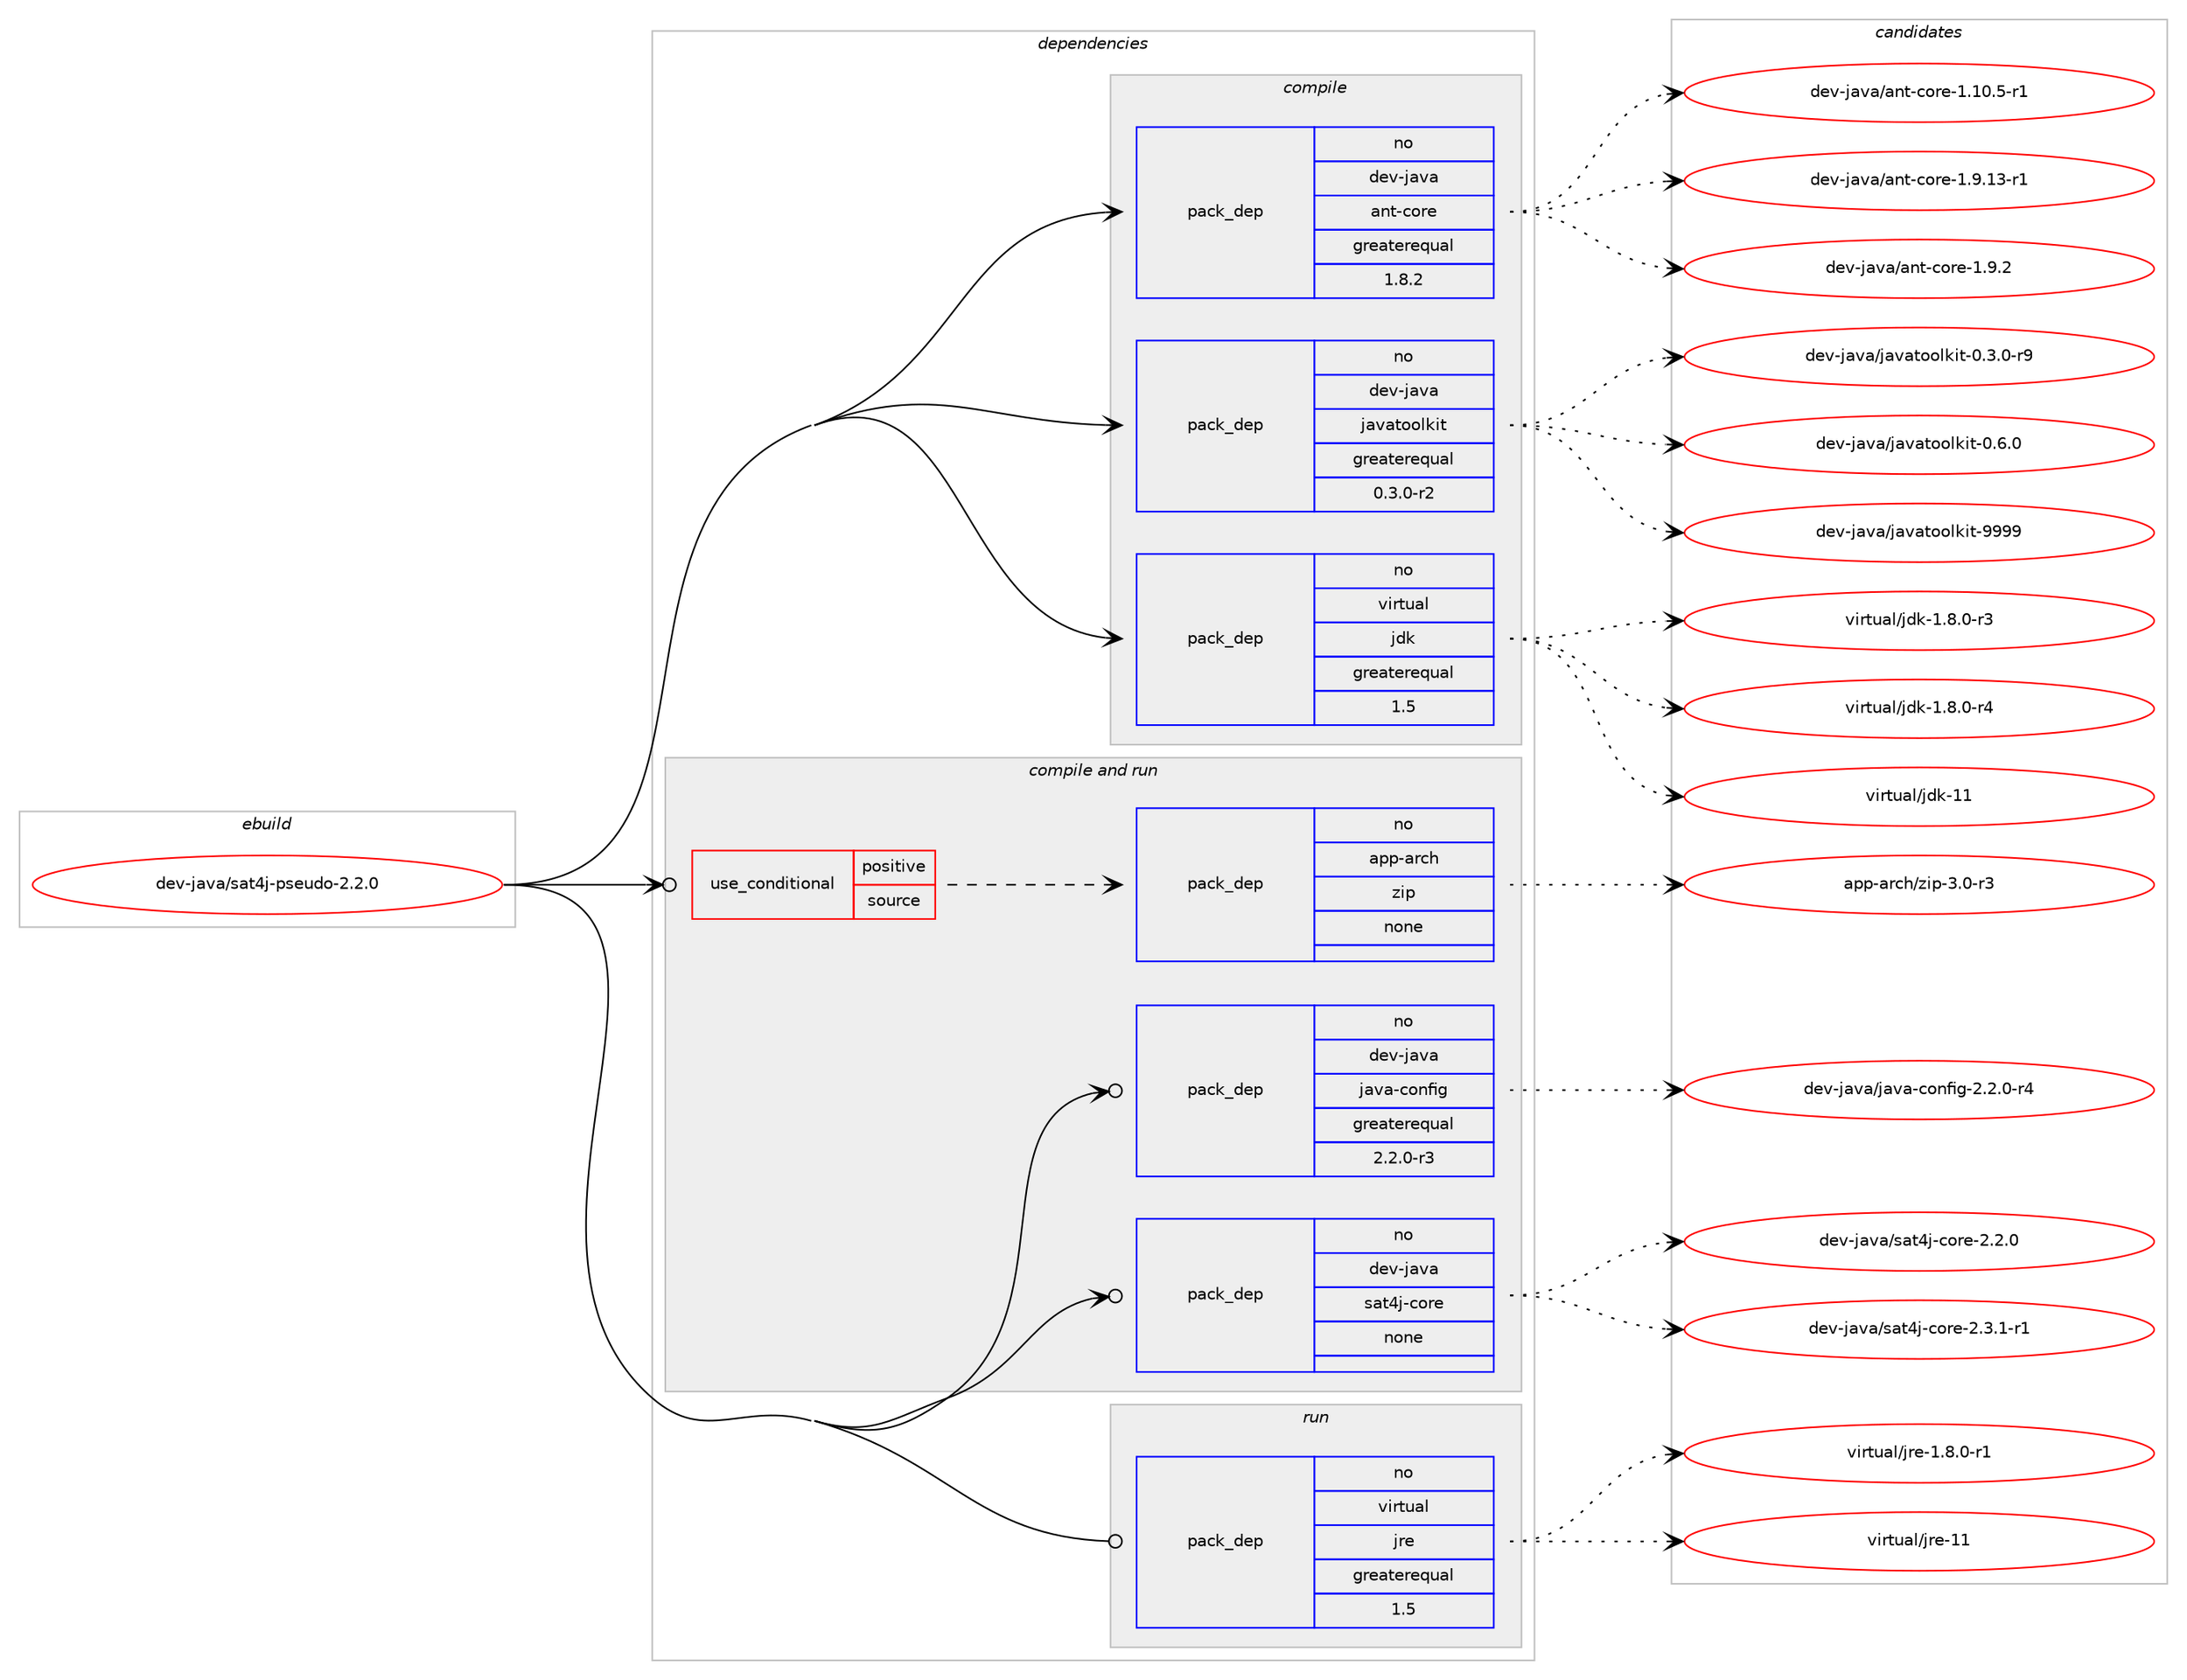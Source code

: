 digraph prolog {

# *************
# Graph options
# *************

newrank=true;
concentrate=true;
compound=true;
graph [rankdir=LR,fontname=Helvetica,fontsize=10,ranksep=1.5];#, ranksep=2.5, nodesep=0.2];
edge  [arrowhead=vee];
node  [fontname=Helvetica,fontsize=10];

# **********
# The ebuild
# **********

subgraph cluster_leftcol {
color=gray;
rank=same;
label=<<i>ebuild</i>>;
id [label="dev-java/sat4j-pseudo-2.2.0", color=red, width=4, href="../dev-java/sat4j-pseudo-2.2.0.svg"];
}

# ****************
# The dependencies
# ****************

subgraph cluster_midcol {
color=gray;
label=<<i>dependencies</i>>;
subgraph cluster_compile {
fillcolor="#eeeeee";
style=filled;
label=<<i>compile</i>>;
subgraph pack971036 {
dependency1356735 [label=<<TABLE BORDER="0" CELLBORDER="1" CELLSPACING="0" CELLPADDING="4" WIDTH="220"><TR><TD ROWSPAN="6" CELLPADDING="30">pack_dep</TD></TR><TR><TD WIDTH="110">no</TD></TR><TR><TD>dev-java</TD></TR><TR><TD>ant-core</TD></TR><TR><TD>greaterequal</TD></TR><TR><TD>1.8.2</TD></TR></TABLE>>, shape=none, color=blue];
}
id:e -> dependency1356735:w [weight=20,style="solid",arrowhead="vee"];
subgraph pack971037 {
dependency1356736 [label=<<TABLE BORDER="0" CELLBORDER="1" CELLSPACING="0" CELLPADDING="4" WIDTH="220"><TR><TD ROWSPAN="6" CELLPADDING="30">pack_dep</TD></TR><TR><TD WIDTH="110">no</TD></TR><TR><TD>dev-java</TD></TR><TR><TD>javatoolkit</TD></TR><TR><TD>greaterequal</TD></TR><TR><TD>0.3.0-r2</TD></TR></TABLE>>, shape=none, color=blue];
}
id:e -> dependency1356736:w [weight=20,style="solid",arrowhead="vee"];
subgraph pack971038 {
dependency1356737 [label=<<TABLE BORDER="0" CELLBORDER="1" CELLSPACING="0" CELLPADDING="4" WIDTH="220"><TR><TD ROWSPAN="6" CELLPADDING="30">pack_dep</TD></TR><TR><TD WIDTH="110">no</TD></TR><TR><TD>virtual</TD></TR><TR><TD>jdk</TD></TR><TR><TD>greaterequal</TD></TR><TR><TD>1.5</TD></TR></TABLE>>, shape=none, color=blue];
}
id:e -> dependency1356737:w [weight=20,style="solid",arrowhead="vee"];
}
subgraph cluster_compileandrun {
fillcolor="#eeeeee";
style=filled;
label=<<i>compile and run</i>>;
subgraph cond363249 {
dependency1356738 [label=<<TABLE BORDER="0" CELLBORDER="1" CELLSPACING="0" CELLPADDING="4"><TR><TD ROWSPAN="3" CELLPADDING="10">use_conditional</TD></TR><TR><TD>positive</TD></TR><TR><TD>source</TD></TR></TABLE>>, shape=none, color=red];
subgraph pack971039 {
dependency1356739 [label=<<TABLE BORDER="0" CELLBORDER="1" CELLSPACING="0" CELLPADDING="4" WIDTH="220"><TR><TD ROWSPAN="6" CELLPADDING="30">pack_dep</TD></TR><TR><TD WIDTH="110">no</TD></TR><TR><TD>app-arch</TD></TR><TR><TD>zip</TD></TR><TR><TD>none</TD></TR><TR><TD></TD></TR></TABLE>>, shape=none, color=blue];
}
dependency1356738:e -> dependency1356739:w [weight=20,style="dashed",arrowhead="vee"];
}
id:e -> dependency1356738:w [weight=20,style="solid",arrowhead="odotvee"];
subgraph pack971040 {
dependency1356740 [label=<<TABLE BORDER="0" CELLBORDER="1" CELLSPACING="0" CELLPADDING="4" WIDTH="220"><TR><TD ROWSPAN="6" CELLPADDING="30">pack_dep</TD></TR><TR><TD WIDTH="110">no</TD></TR><TR><TD>dev-java</TD></TR><TR><TD>java-config</TD></TR><TR><TD>greaterequal</TD></TR><TR><TD>2.2.0-r3</TD></TR></TABLE>>, shape=none, color=blue];
}
id:e -> dependency1356740:w [weight=20,style="solid",arrowhead="odotvee"];
subgraph pack971041 {
dependency1356741 [label=<<TABLE BORDER="0" CELLBORDER="1" CELLSPACING="0" CELLPADDING="4" WIDTH="220"><TR><TD ROWSPAN="6" CELLPADDING="30">pack_dep</TD></TR><TR><TD WIDTH="110">no</TD></TR><TR><TD>dev-java</TD></TR><TR><TD>sat4j-core</TD></TR><TR><TD>none</TD></TR><TR><TD></TD></TR></TABLE>>, shape=none, color=blue];
}
id:e -> dependency1356741:w [weight=20,style="solid",arrowhead="odotvee"];
}
subgraph cluster_run {
fillcolor="#eeeeee";
style=filled;
label=<<i>run</i>>;
subgraph pack971042 {
dependency1356742 [label=<<TABLE BORDER="0" CELLBORDER="1" CELLSPACING="0" CELLPADDING="4" WIDTH="220"><TR><TD ROWSPAN="6" CELLPADDING="30">pack_dep</TD></TR><TR><TD WIDTH="110">no</TD></TR><TR><TD>virtual</TD></TR><TR><TD>jre</TD></TR><TR><TD>greaterequal</TD></TR><TR><TD>1.5</TD></TR></TABLE>>, shape=none, color=blue];
}
id:e -> dependency1356742:w [weight=20,style="solid",arrowhead="odot"];
}
}

# **************
# The candidates
# **************

subgraph cluster_choices {
rank=same;
color=gray;
label=<<i>candidates</i>>;

subgraph choice971036 {
color=black;
nodesep=1;
choice10010111845106971189747971101164599111114101454946494846534511449 [label="dev-java/ant-core-1.10.5-r1", color=red, width=4,href="../dev-java/ant-core-1.10.5-r1.svg"];
choice10010111845106971189747971101164599111114101454946574649514511449 [label="dev-java/ant-core-1.9.13-r1", color=red, width=4,href="../dev-java/ant-core-1.9.13-r1.svg"];
choice10010111845106971189747971101164599111114101454946574650 [label="dev-java/ant-core-1.9.2", color=red, width=4,href="../dev-java/ant-core-1.9.2.svg"];
dependency1356735:e -> choice10010111845106971189747971101164599111114101454946494846534511449:w [style=dotted,weight="100"];
dependency1356735:e -> choice10010111845106971189747971101164599111114101454946574649514511449:w [style=dotted,weight="100"];
dependency1356735:e -> choice10010111845106971189747971101164599111114101454946574650:w [style=dotted,weight="100"];
}
subgraph choice971037 {
color=black;
nodesep=1;
choice1001011184510697118974710697118971161111111081071051164548465146484511457 [label="dev-java/javatoolkit-0.3.0-r9", color=red, width=4,href="../dev-java/javatoolkit-0.3.0-r9.svg"];
choice100101118451069711897471069711897116111111108107105116454846544648 [label="dev-java/javatoolkit-0.6.0", color=red, width=4,href="../dev-java/javatoolkit-0.6.0.svg"];
choice1001011184510697118974710697118971161111111081071051164557575757 [label="dev-java/javatoolkit-9999", color=red, width=4,href="../dev-java/javatoolkit-9999.svg"];
dependency1356736:e -> choice1001011184510697118974710697118971161111111081071051164548465146484511457:w [style=dotted,weight="100"];
dependency1356736:e -> choice100101118451069711897471069711897116111111108107105116454846544648:w [style=dotted,weight="100"];
dependency1356736:e -> choice1001011184510697118974710697118971161111111081071051164557575757:w [style=dotted,weight="100"];
}
subgraph choice971038 {
color=black;
nodesep=1;
choice11810511411611797108471061001074549465646484511451 [label="virtual/jdk-1.8.0-r3", color=red, width=4,href="../virtual/jdk-1.8.0-r3.svg"];
choice11810511411611797108471061001074549465646484511452 [label="virtual/jdk-1.8.0-r4", color=red, width=4,href="../virtual/jdk-1.8.0-r4.svg"];
choice1181051141161179710847106100107454949 [label="virtual/jdk-11", color=red, width=4,href="../virtual/jdk-11.svg"];
dependency1356737:e -> choice11810511411611797108471061001074549465646484511451:w [style=dotted,weight="100"];
dependency1356737:e -> choice11810511411611797108471061001074549465646484511452:w [style=dotted,weight="100"];
dependency1356737:e -> choice1181051141161179710847106100107454949:w [style=dotted,weight="100"];
}
subgraph choice971039 {
color=black;
nodesep=1;
choice9711211245971149910447122105112455146484511451 [label="app-arch/zip-3.0-r3", color=red, width=4,href="../app-arch/zip-3.0-r3.svg"];
dependency1356739:e -> choice9711211245971149910447122105112455146484511451:w [style=dotted,weight="100"];
}
subgraph choice971040 {
color=black;
nodesep=1;
choice10010111845106971189747106971189745991111101021051034550465046484511452 [label="dev-java/java-config-2.2.0-r4", color=red, width=4,href="../dev-java/java-config-2.2.0-r4.svg"];
dependency1356740:e -> choice10010111845106971189747106971189745991111101021051034550465046484511452:w [style=dotted,weight="100"];
}
subgraph choice971041 {
color=black;
nodesep=1;
choice1001011184510697118974711597116521064599111114101455046504648 [label="dev-java/sat4j-core-2.2.0", color=red, width=4,href="../dev-java/sat4j-core-2.2.0.svg"];
choice10010111845106971189747115971165210645991111141014550465146494511449 [label="dev-java/sat4j-core-2.3.1-r1", color=red, width=4,href="../dev-java/sat4j-core-2.3.1-r1.svg"];
dependency1356741:e -> choice1001011184510697118974711597116521064599111114101455046504648:w [style=dotted,weight="100"];
dependency1356741:e -> choice10010111845106971189747115971165210645991111141014550465146494511449:w [style=dotted,weight="100"];
}
subgraph choice971042 {
color=black;
nodesep=1;
choice11810511411611797108471061141014549465646484511449 [label="virtual/jre-1.8.0-r1", color=red, width=4,href="../virtual/jre-1.8.0-r1.svg"];
choice1181051141161179710847106114101454949 [label="virtual/jre-11", color=red, width=4,href="../virtual/jre-11.svg"];
dependency1356742:e -> choice11810511411611797108471061141014549465646484511449:w [style=dotted,weight="100"];
dependency1356742:e -> choice1181051141161179710847106114101454949:w [style=dotted,weight="100"];
}
}

}
